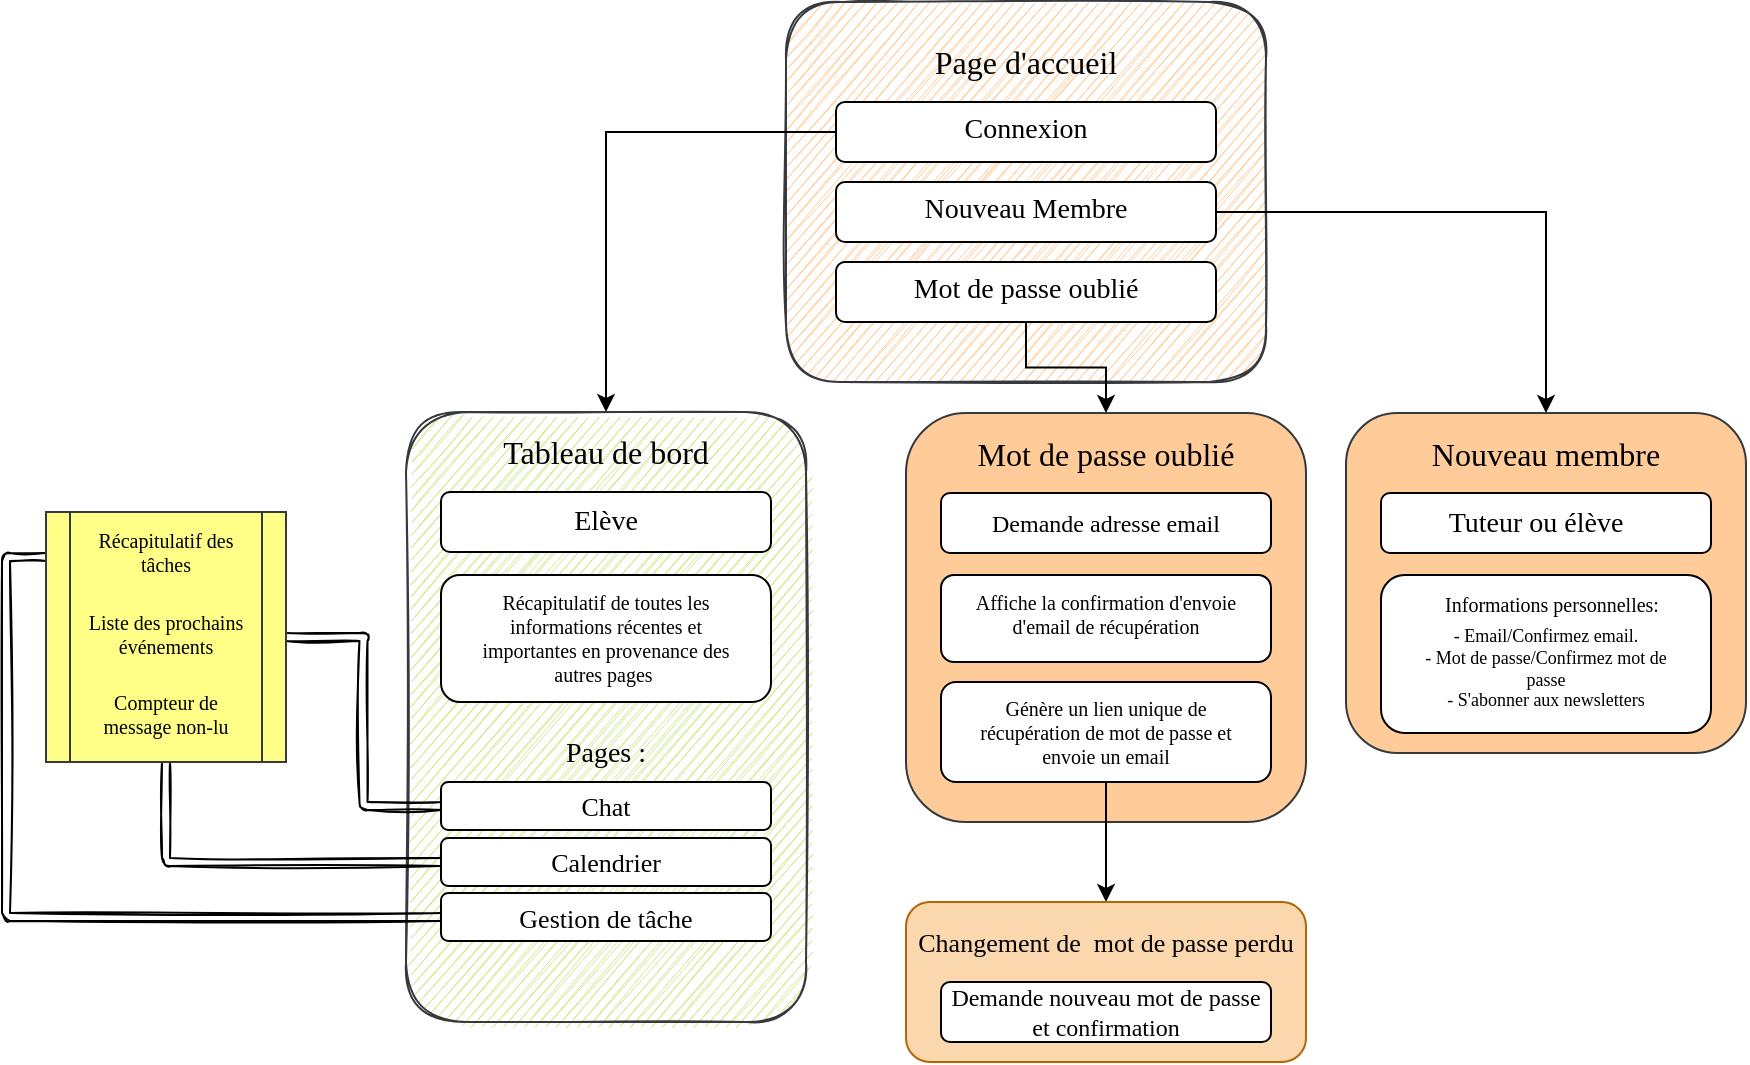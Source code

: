 <mxfile version="14.6.6" type="github"><diagram id="I--1DXwHW9sY4rSjF8IF" name="Page-1"><mxGraphModel dx="2012" dy="635" grid="1" gridSize="10" guides="1" tooltips="1" connect="1" arrows="1" fold="1" page="1" pageScale="1" pageWidth="827" pageHeight="1169" math="0" shadow="0"><root><mxCell id="0"/><mxCell id="1" parent="0"/><mxCell id="Uf_mLynEtDxba3_o46K0-1" value="" style="rounded=1;whiteSpace=wrap;html=1;fillColor=#ffcc99;strokeColor=#36393d;sketch=1;" vertex="1" parent="1"><mxGeometry x="280" y="20" width="240" height="190" as="geometry"/></mxCell><mxCell id="Uf_mLynEtDxba3_o46K0-2" value="Page d'accueil" style="text;html=1;align=center;verticalAlign=middle;whiteSpace=wrap;rounded=0;fontSize=16;fontFamily=Verdana;" vertex="1" parent="1"><mxGeometry x="300" y="40" width="200" height="20" as="geometry"/></mxCell><mxCell id="Uf_mLynEtDxba3_o46K0-61" style="edgeStyle=orthogonalEdgeStyle;rounded=0;orthogonalLoop=1;jettySize=auto;html=1;fontFamily=Verdana;fontSize=13;" edge="1" parent="1" source="Uf_mLynEtDxba3_o46K0-3" target="Uf_mLynEtDxba3_o46K0-44"><mxGeometry relative="1" as="geometry"/></mxCell><mxCell id="Uf_mLynEtDxba3_o46K0-3" value="" style="rounded=1;whiteSpace=wrap;html=1;fontFamily=Verdana;fontSize=16;" vertex="1" parent="1"><mxGeometry x="305" y="70" width="190" height="30" as="geometry"/></mxCell><mxCell id="Uf_mLynEtDxba3_o46K0-4" value="Connexion" style="text;html=1;align=center;verticalAlign=middle;whiteSpace=wrap;rounded=0;fontSize=14;fontFamily=Verdana;" vertex="1" parent="1"><mxGeometry x="320" y="74" width="160" height="20" as="geometry"/></mxCell><mxCell id="Uf_mLynEtDxba3_o46K0-6" value="" style="rounded=1;whiteSpace=wrap;html=1;fontFamily=Verdana;fontSize=16;" vertex="1" parent="1"><mxGeometry x="305" y="110" width="190" height="30" as="geometry"/></mxCell><mxCell id="Uf_mLynEtDxba3_o46K0-16" style="edgeStyle=orthogonalEdgeStyle;rounded=0;orthogonalLoop=1;jettySize=auto;html=1;fontFamily=Verdana;fontSize=9;exitX=1;exitY=0.5;exitDx=0;exitDy=0;" edge="1" parent="1" source="Uf_mLynEtDxba3_o46K0-6" target="Uf_mLynEtDxba3_o46K0-8"><mxGeometry relative="1" as="geometry"><mxPoint x="500" y="124" as="sourcePoint"/></mxGeometry></mxCell><mxCell id="Uf_mLynEtDxba3_o46K0-7" value="Nouveau Membre" style="text;html=1;align=center;verticalAlign=middle;whiteSpace=wrap;rounded=0;fontSize=14;fontFamily=Verdana;" vertex="1" parent="1"><mxGeometry x="320" y="114" width="160" height="20" as="geometry"/></mxCell><mxCell id="Uf_mLynEtDxba3_o46K0-8" value="" style="rounded=1;whiteSpace=wrap;html=1;fontFamily=Verdana;fontSize=14;fillColor=#ffcc99;strokeColor=#36393d;" vertex="1" parent="1"><mxGeometry x="560" y="225.5" width="200" height="170" as="geometry"/></mxCell><mxCell id="Uf_mLynEtDxba3_o46K0-9" value="Nouveau membre" style="text;html=1;align=center;verticalAlign=middle;whiteSpace=wrap;rounded=0;fontSize=16;fontFamily=Verdana;" vertex="1" parent="1"><mxGeometry x="560" y="235.5" width="200" height="20" as="geometry"/></mxCell><mxCell id="Uf_mLynEtDxba3_o46K0-10" value="" style="rounded=1;whiteSpace=wrap;html=1;fontFamily=Verdana;fontSize=16;" vertex="1" parent="1"><mxGeometry x="577.5" y="265.5" width="165" height="30" as="geometry"/></mxCell><mxCell id="Uf_mLynEtDxba3_o46K0-11" value="Tuteur ou élève" style="text;html=1;align=center;verticalAlign=middle;whiteSpace=wrap;rounded=0;fontSize=14;fontFamily=Verdana;" vertex="1" parent="1"><mxGeometry x="590" y="270.5" width="130" height="20" as="geometry"/></mxCell><mxCell id="Uf_mLynEtDxba3_o46K0-13" value="" style="rounded=1;whiteSpace=wrap;html=1;fontFamily=Verdana;fontSize=16;" vertex="1" parent="1"><mxGeometry x="577.5" y="306.5" width="165" height="79" as="geometry"/></mxCell><mxCell id="Uf_mLynEtDxba3_o46K0-14" value="Informations personnelles:" style="text;html=1;align=center;verticalAlign=middle;whiteSpace=wrap;rounded=0;fontSize=10;fontFamily=Verdana;" vertex="1" parent="1"><mxGeometry x="592.5" y="310.5" width="140" height="20" as="geometry"/></mxCell><mxCell id="Uf_mLynEtDxba3_o46K0-15" value="- Email/Confirmez email.&lt;br style=&quot;font-size: 9px;&quot;&gt;- Mot de passe/Confirmez mot de passe&lt;br style=&quot;font-size: 9px;&quot;&gt;- S'abonner aux newsletters" style="text;html=1;align=center;verticalAlign=middle;whiteSpace=wrap;rounded=0;fontSize=9;fontFamily=Verdana;" vertex="1" parent="1"><mxGeometry x="590" y="335.5" width="140" height="35" as="geometry"/></mxCell><mxCell id="Uf_mLynEtDxba3_o46K0-43" style="edgeStyle=orthogonalEdgeStyle;rounded=0;orthogonalLoop=1;jettySize=auto;html=1;fontFamily=Verdana;fontSize=13;" edge="1" parent="1" source="Uf_mLynEtDxba3_o46K0-17" target="Uf_mLynEtDxba3_o46K0-19"><mxGeometry relative="1" as="geometry"/></mxCell><mxCell id="Uf_mLynEtDxba3_o46K0-17" value="" style="rounded=1;whiteSpace=wrap;html=1;fontFamily=Verdana;fontSize=16;" vertex="1" parent="1"><mxGeometry x="305" y="150" width="190" height="30" as="geometry"/></mxCell><mxCell id="Uf_mLynEtDxba3_o46K0-18" value="Mot de passe oublié" style="text;html=1;align=center;verticalAlign=middle;whiteSpace=wrap;rounded=0;fontSize=14;fontFamily=Verdana;" vertex="1" parent="1"><mxGeometry x="320" y="154" width="160" height="20" as="geometry"/></mxCell><mxCell id="Uf_mLynEtDxba3_o46K0-19" value="" style="rounded=1;whiteSpace=wrap;html=1;fontFamily=Verdana;fontSize=14;fillColor=#ffcc99;strokeColor=#36393d;" vertex="1" parent="1"><mxGeometry x="340" y="225.5" width="200" height="204.5" as="geometry"/></mxCell><mxCell id="Uf_mLynEtDxba3_o46K0-20" value="Mot de passe oublié" style="text;html=1;align=center;verticalAlign=middle;whiteSpace=wrap;rounded=0;fontSize=16;fontFamily=Verdana;" vertex="1" parent="1"><mxGeometry x="340" y="235.5" width="200" height="20" as="geometry"/></mxCell><mxCell id="Uf_mLynEtDxba3_o46K0-21" value="" style="rounded=1;whiteSpace=wrap;html=1;fontFamily=Verdana;fontSize=16;" vertex="1" parent="1"><mxGeometry x="357.5" y="265.5" width="165" height="30" as="geometry"/></mxCell><mxCell id="Uf_mLynEtDxba3_o46K0-22" value="Demande adresse email" style="text;html=1;align=center;verticalAlign=middle;whiteSpace=wrap;rounded=0;fontSize=12;fontFamily=Verdana;" vertex="1" parent="1"><mxGeometry x="360" y="270.5" width="160" height="20" as="geometry"/></mxCell><mxCell id="Uf_mLynEtDxba3_o46K0-23" value="" style="rounded=1;whiteSpace=wrap;html=1;fontFamily=Verdana;fontSize=16;" vertex="1" parent="1"><mxGeometry x="357.5" y="306.5" width="165" height="43.5" as="geometry"/></mxCell><mxCell id="Uf_mLynEtDxba3_o46K0-24" value="Affiche la confirmation d'envoie d'email de récupération" style="text;html=1;align=center;verticalAlign=middle;whiteSpace=wrap;rounded=0;fontSize=10;fontFamily=Verdana;" vertex="1" parent="1"><mxGeometry x="370" y="315.5" width="140" height="20" as="geometry"/></mxCell><mxCell id="Uf_mLynEtDxba3_o46K0-42" style="edgeStyle=orthogonalEdgeStyle;rounded=0;orthogonalLoop=1;jettySize=auto;html=1;entryX=0.5;entryY=0;entryDx=0;entryDy=0;fontFamily=Verdana;fontSize=13;" edge="1" parent="1" source="Uf_mLynEtDxba3_o46K0-26" target="Uf_mLynEtDxba3_o46K0-34"><mxGeometry relative="1" as="geometry"/></mxCell><mxCell id="Uf_mLynEtDxba3_o46K0-26" value="" style="rounded=1;whiteSpace=wrap;html=1;fontFamily=Verdana;fontSize=16;" vertex="1" parent="1"><mxGeometry x="357.5" y="360" width="165" height="50" as="geometry"/></mxCell><mxCell id="Uf_mLynEtDxba3_o46K0-27" value="Génère un lien unique de récupération de mot de passe et envoie un email" style="text;html=1;align=center;verticalAlign=middle;whiteSpace=wrap;rounded=0;fontSize=10;fontFamily=Verdana;" vertex="1" parent="1"><mxGeometry x="370" y="375" width="140" height="20" as="geometry"/></mxCell><mxCell id="Uf_mLynEtDxba3_o46K0-34" value="" style="rounded=1;whiteSpace=wrap;html=1;fontFamily=Verdana;fontSize=14;fillColor=#fad7ac;strokeColor=#b46504;" vertex="1" parent="1"><mxGeometry x="340" y="470" width="200" height="80" as="geometry"/></mxCell><mxCell id="Uf_mLynEtDxba3_o46K0-35" value="Changement de&amp;nbsp; mot de passe perdu" style="text;html=1;align=center;verticalAlign=middle;whiteSpace=wrap;rounded=0;fontSize=13;fontFamily=Verdana;labelPosition=center;verticalLabelPosition=middle;" vertex="1" parent="1"><mxGeometry x="340" y="480" width="200" height="20" as="geometry"/></mxCell><mxCell id="Uf_mLynEtDxba3_o46K0-36" value="" style="rounded=1;whiteSpace=wrap;html=1;fontFamily=Verdana;fontSize=16;" vertex="1" parent="1"><mxGeometry x="357.5" y="510" width="165" height="30" as="geometry"/></mxCell><mxCell id="Uf_mLynEtDxba3_o46K0-37" value="Demande nouveau mot de passe et confirmation" style="text;html=1;align=center;verticalAlign=middle;whiteSpace=wrap;rounded=0;fontSize=12;fontFamily=Verdana;" vertex="1" parent="1"><mxGeometry x="360" y="515" width="160" height="20" as="geometry"/></mxCell><mxCell id="Uf_mLynEtDxba3_o46K0-44" value="" style="rounded=1;whiteSpace=wrap;html=1;fontFamily=Verdana;fontSize=14;fillColor=#cdeb8b;strokeColor=#36393d;shadow=0;sketch=1;" vertex="1" parent="1"><mxGeometry x="90" y="225" width="200" height="305" as="geometry"/></mxCell><mxCell id="Uf_mLynEtDxba3_o46K0-45" value="Tableau de bord" style="text;html=1;align=center;verticalAlign=middle;whiteSpace=wrap;rounded=0;fontSize=16;fontFamily=Verdana;" vertex="1" parent="1"><mxGeometry x="90" y="235" width="200" height="20" as="geometry"/></mxCell><mxCell id="Uf_mLynEtDxba3_o46K0-46" value="" style="rounded=1;whiteSpace=wrap;html=1;fontFamily=Verdana;fontSize=16;" vertex="1" parent="1"><mxGeometry x="107.5" y="265" width="165" height="30" as="geometry"/></mxCell><mxCell id="Uf_mLynEtDxba3_o46K0-47" value="Elève" style="text;html=1;align=center;verticalAlign=middle;whiteSpace=wrap;rounded=0;fontSize=14;fontFamily=Verdana;" vertex="1" parent="1"><mxGeometry x="125" y="270" width="130" height="20" as="geometry"/></mxCell><mxCell id="Uf_mLynEtDxba3_o46K0-70" style="edgeStyle=orthogonalEdgeStyle;rounded=1;orthogonalLoop=1;jettySize=auto;html=1;entryX=1;entryY=0.5;entryDx=0;entryDy=0;fontFamily=Verdana;fontSize=13;shape=link;sketch=1;" edge="1" parent="1" source="Uf_mLynEtDxba3_o46K0-48" target="Uf_mLynEtDxba3_o46K0-62"><mxGeometry relative="1" as="geometry"/></mxCell><mxCell id="Uf_mLynEtDxba3_o46K0-48" value="" style="rounded=1;whiteSpace=wrap;html=1;fontFamily=Verdana;fontSize=16;" vertex="1" parent="1"><mxGeometry x="107.5" y="410" width="165" height="24" as="geometry"/></mxCell><mxCell id="Uf_mLynEtDxba3_o46K0-51" value="Chat" style="text;html=1;align=center;verticalAlign=middle;whiteSpace=wrap;rounded=0;fontSize=13;fontFamily=Verdana;" vertex="1" parent="1"><mxGeometry x="160" y="412" width="60" height="20" as="geometry"/></mxCell><mxCell id="Uf_mLynEtDxba3_o46K0-69" style="rounded=1;orthogonalLoop=1;jettySize=auto;html=1;fontFamily=Verdana;fontSize=13;shape=link;edgeStyle=orthogonalEdgeStyle;sketch=1;" edge="1" parent="1" source="Uf_mLynEtDxba3_o46K0-52" target="Uf_mLynEtDxba3_o46K0-62"><mxGeometry relative="1" as="geometry"/></mxCell><mxCell id="Uf_mLynEtDxba3_o46K0-52" value="" style="rounded=1;whiteSpace=wrap;html=1;fontFamily=Verdana;fontSize=16;" vertex="1" parent="1"><mxGeometry x="107.5" y="438" width="165" height="24" as="geometry"/></mxCell><mxCell id="Uf_mLynEtDxba3_o46K0-53" value="Calendrier&lt;span style=&quot;color: rgba(0 , 0 , 0 , 0) ; font-family: monospace ; font-size: 0px&quot;&gt;%3CmxGraphModel%3E%3Croot%3E%3CmxCell%20id%3D%220%22%2F%3E%3CmxCell%20id%3D%221%22%20parent%3D%220%22%2F%3E%3CmxCell%20id%3D%222%22%20value%3D%22%22%20style%3D%22rounded%3D1%3BwhiteSpace%3Dwrap%3Bhtml%3D1%3BfontFamily%3DVerdana%3BfontSize%3D16%3B%22%20vertex%3D%221%22%20parent%3D%221%22%3E%3CmxGeometry%20x%3D%22107.5%22%20y%3D%22306%22%20width%3D%22165%22%20height%3D%2224%22%20as%3D%22geometry%22%2F%3E%3C%2FmxCell%3E%3CmxCell%20id%3D%223%22%20value%3D%22Chat%22%20style%3D%22text%3Bhtml%3D1%3Balign%3Dcenter%3BverticalAlign%3Dmiddle%3BwhiteSpace%3Dwrap%3Brounded%3D0%3BfontSize%3D13%3BfontFamily%3DVerdana%3B%22%20vertex%3D%221%22%20parent%3D%221%22%3E%3CmxGeometry%20x%3D%22160%22%20y%3D%22308%22%20width%3D%2260%22%20height%3D%2220%22%20as%3D%22geometry%22%2F%3E%3C%2FmxCell%3E%3C%2Froot%3E%3C%2FmxGraphModel%3E&lt;/span&gt;" style="text;html=1;align=center;verticalAlign=middle;whiteSpace=wrap;rounded=0;fontSize=13;fontFamily=Verdana;" vertex="1" parent="1"><mxGeometry x="160" y="440" width="60" height="20" as="geometry"/></mxCell><mxCell id="Uf_mLynEtDxba3_o46K0-68" style="edgeStyle=orthogonalEdgeStyle;rounded=1;orthogonalLoop=1;jettySize=auto;html=1;entryX=0;entryY=0.18;entryDx=0;entryDy=0;entryPerimeter=0;fontFamily=Verdana;fontSize=13;shape=link;sketch=1;" edge="1" parent="1" source="Uf_mLynEtDxba3_o46K0-54" target="Uf_mLynEtDxba3_o46K0-62"><mxGeometry relative="1" as="geometry"/></mxCell><mxCell id="Uf_mLynEtDxba3_o46K0-54" value="" style="rounded=1;whiteSpace=wrap;html=1;fontFamily=Verdana;fontSize=16;" vertex="1" parent="1"><mxGeometry x="107.5" y="465.5" width="165" height="24" as="geometry"/></mxCell><mxCell id="Uf_mLynEtDxba3_o46K0-55" value="Gestion de tâche" style="text;html=1;align=center;verticalAlign=middle;whiteSpace=wrap;rounded=0;fontSize=13;fontFamily=Verdana;" vertex="1" parent="1"><mxGeometry x="130" y="467.5" width="120" height="20" as="geometry"/></mxCell><mxCell id="Uf_mLynEtDxba3_o46K0-58" value="" style="rounded=1;whiteSpace=wrap;html=1;fontFamily=Verdana;fontSize=16;" vertex="1" parent="1"><mxGeometry x="107.5" y="306.5" width="165" height="63.5" as="geometry"/></mxCell><mxCell id="Uf_mLynEtDxba3_o46K0-59" value="Récapitulatif de toutes les informations récentes et importantes en provenance des autres pages&amp;nbsp;&lt;span style=&quot;color: rgba(0 , 0 , 0 , 0) ; font-family: monospace ; font-size: 0px&quot;&gt;%3CmxGraphModel%3E%3Croot%3E%3CmxCell%20id%3D%220%22%2F%3E%3CmxCell%20id%3D%221%22%20parent%3D%220%22%2F%3E%3CmxCell%20id%3D%222%22%20value%3D%22%22%20style%3D%22rounded%3D1%3BwhiteSpace%3Dwrap%3Bhtml%3D1%3BfontFamily%3DVerdana%3BfontSize%3D16%3B%22%20vertex%3D%221%22%20parent%3D%221%22%3E%3CmxGeometry%20x%3D%22357.5%22%20y%3D%22360%22%20width%3D%22165%22%20height%3D%2250%22%20as%3D%22geometry%22%2F%3E%3C%2FmxCell%3E%3CmxCell%20id%3D%223%22%20value%3D%22G%C3%A9n%C3%A8re%20un%20lien%20unique%20de%20r%C3%A9cup%C3%A9ration%20de%20mot%20de%20passe%20et%20envoie%20un%20email%22%20style%3D%22text%3Bhtml%3D1%3Balign%3Dcenter%3BverticalAlign%3Dmiddle%3BwhiteSpace%3Dwrap%3Brounded%3D0%3BfontSize%3D10%3BfontFamily%3DVerdana%3B%22%20vertex%3D%221%22%20parent%3D%221%22%3E%3CmxGeometry%20x%3D%22370%22%20y%3D%22375%22%20width%3D%22140%22%20height%3D%2220%22%20as%3D%22geometry%22%2F%3E%3C%2FmxCell%3E%3C%2Froot%3E%3C%2FmxGraphModel%3E&lt;/span&gt;" style="text;html=1;align=center;verticalAlign=middle;whiteSpace=wrap;rounded=0;fontSize=10;fontFamily=Verdana;" vertex="1" parent="1"><mxGeometry x="120" y="327.5" width="140" height="20" as="geometry"/></mxCell><mxCell id="Uf_mLynEtDxba3_o46K0-60" value="Pages :" style="text;html=1;align=center;verticalAlign=middle;whiteSpace=wrap;rounded=0;fontSize=14;fontFamily=Verdana;" vertex="1" parent="1"><mxGeometry x="125" y="385.5" width="130" height="20" as="geometry"/></mxCell><mxCell id="Uf_mLynEtDxba3_o46K0-62" value="" style="shape=process;whiteSpace=wrap;html=1;backgroundOutline=1;fontFamily=Verdana;fontSize=13;align=center;fillColor=#ffff88;strokeColor=#36393d;sketch=0;" vertex="1" parent="1"><mxGeometry x="-90" y="275" width="120" height="125" as="geometry"/></mxCell><mxCell id="Uf_mLynEtDxba3_o46K0-65" value="Récapitulatif des tâches" style="text;html=1;align=center;verticalAlign=middle;whiteSpace=wrap;rounded=0;fontSize=10;fontFamily=Verdana;" vertex="1" parent="1"><mxGeometry x="-70" y="278.75" width="80" height="31.75" as="geometry"/></mxCell><mxCell id="Uf_mLynEtDxba3_o46K0-66" value="Liste des prochains événements" style="text;html=1;align=center;verticalAlign=middle;whiteSpace=wrap;rounded=0;fontSize=10;fontFamily=Verdana;" vertex="1" parent="1"><mxGeometry x="-75" y="319.63" width="90" height="31.75" as="geometry"/></mxCell><mxCell id="Uf_mLynEtDxba3_o46K0-67" value="Compteur de message non-lu" style="text;html=1;align=center;verticalAlign=middle;whiteSpace=wrap;rounded=0;fontSize=10;fontFamily=Verdana;" vertex="1" parent="1"><mxGeometry x="-75" y="360" width="90" height="31.75" as="geometry"/></mxCell></root></mxGraphModel></diagram></mxfile>